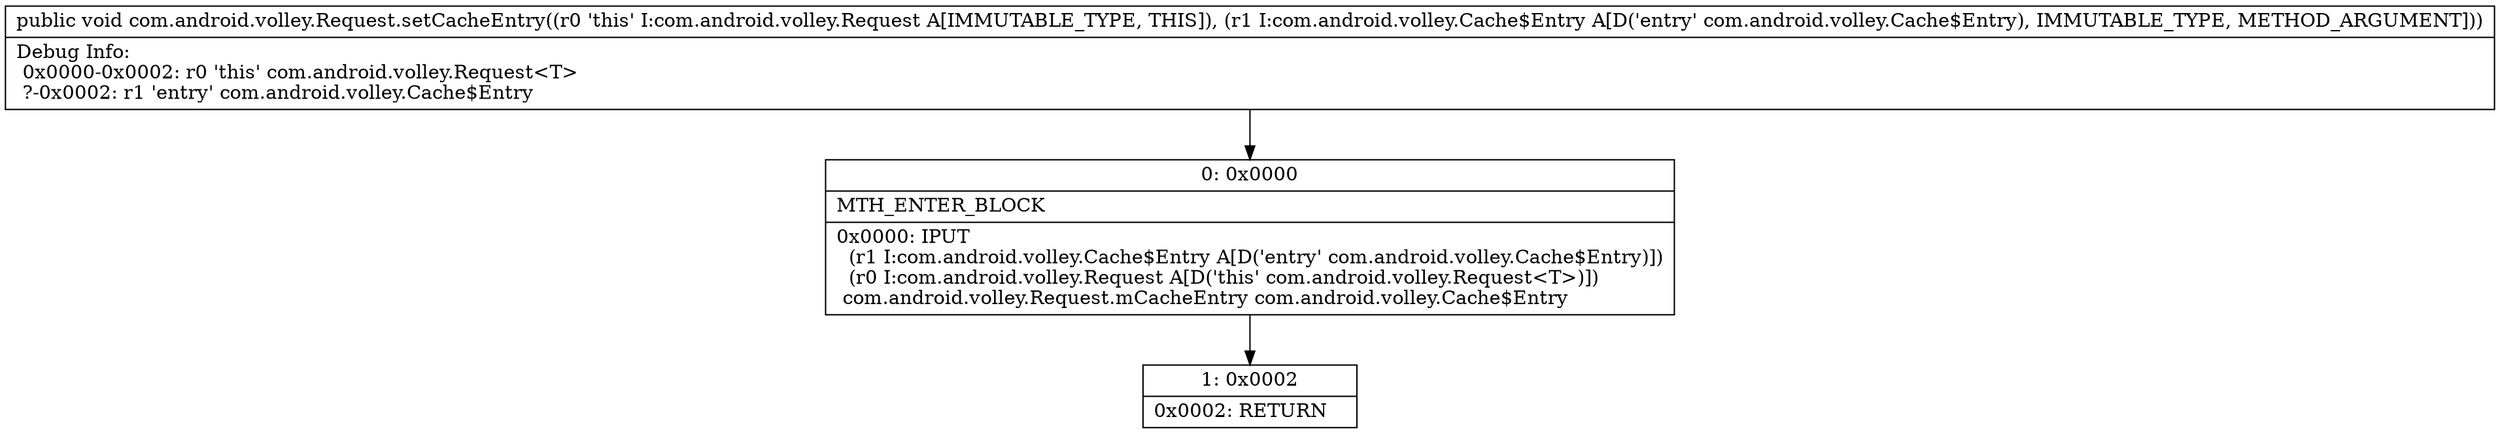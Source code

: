 digraph "CFG forcom.android.volley.Request.setCacheEntry(Lcom\/android\/volley\/Cache$Entry;)V" {
Node_0 [shape=record,label="{0\:\ 0x0000|MTH_ENTER_BLOCK\l|0x0000: IPUT  \l  (r1 I:com.android.volley.Cache$Entry A[D('entry' com.android.volley.Cache$Entry)])\l  (r0 I:com.android.volley.Request A[D('this' com.android.volley.Request\<T\>)])\l com.android.volley.Request.mCacheEntry com.android.volley.Cache$Entry \l}"];
Node_1 [shape=record,label="{1\:\ 0x0002|0x0002: RETURN   \l}"];
MethodNode[shape=record,label="{public void com.android.volley.Request.setCacheEntry((r0 'this' I:com.android.volley.Request A[IMMUTABLE_TYPE, THIS]), (r1 I:com.android.volley.Cache$Entry A[D('entry' com.android.volley.Cache$Entry), IMMUTABLE_TYPE, METHOD_ARGUMENT]))  | Debug Info:\l  0x0000\-0x0002: r0 'this' com.android.volley.Request\<T\>\l  ?\-0x0002: r1 'entry' com.android.volley.Cache$Entry\l}"];
MethodNode -> Node_0;
Node_0 -> Node_1;
}

